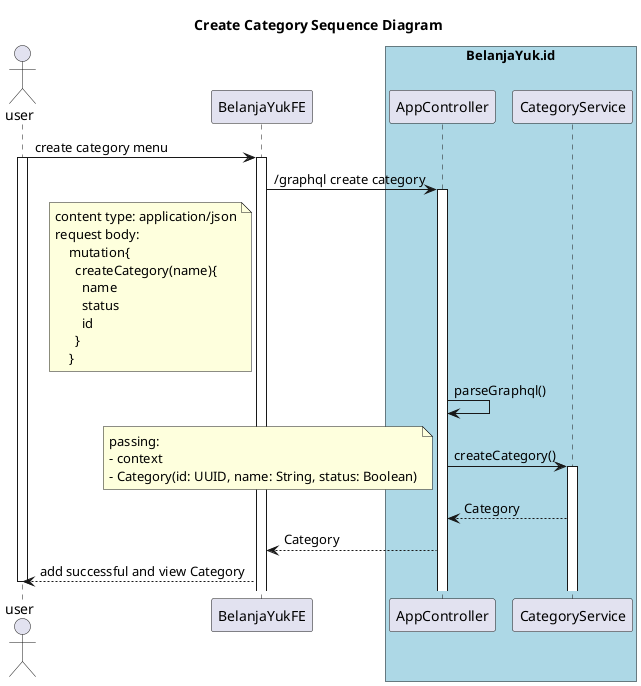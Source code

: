 @startuml
title: Create Category Sequence Diagram
actor user
participant BelanjaYukFE
box "BelanjaYuk.id" #LightBlue
participant AppController
participant CategoryService
end box

user -> BelanjaYukFE ++ : create category menu
activate user
BelanjaYukFE -> AppController ++ : /graphql create category
    note left of BelanjaYukFE
    content type: application/json
    request body:
        mutation{
          createCategory(name){
            name
            status
            id
          }
        }
    end note
AppController -> AppController : parseGraphql()
AppController -> CategoryService ++ : createCategory()
    note left
    passing:
    - context
    - Category(id: UUID, name: String, status: Boolean)
    end note
CategoryService --> AppController : Category
AppController --> BelanjaYukFE : Category
BelanjaYukFE --> user : add successful and view Category
deactivate user
@enduml